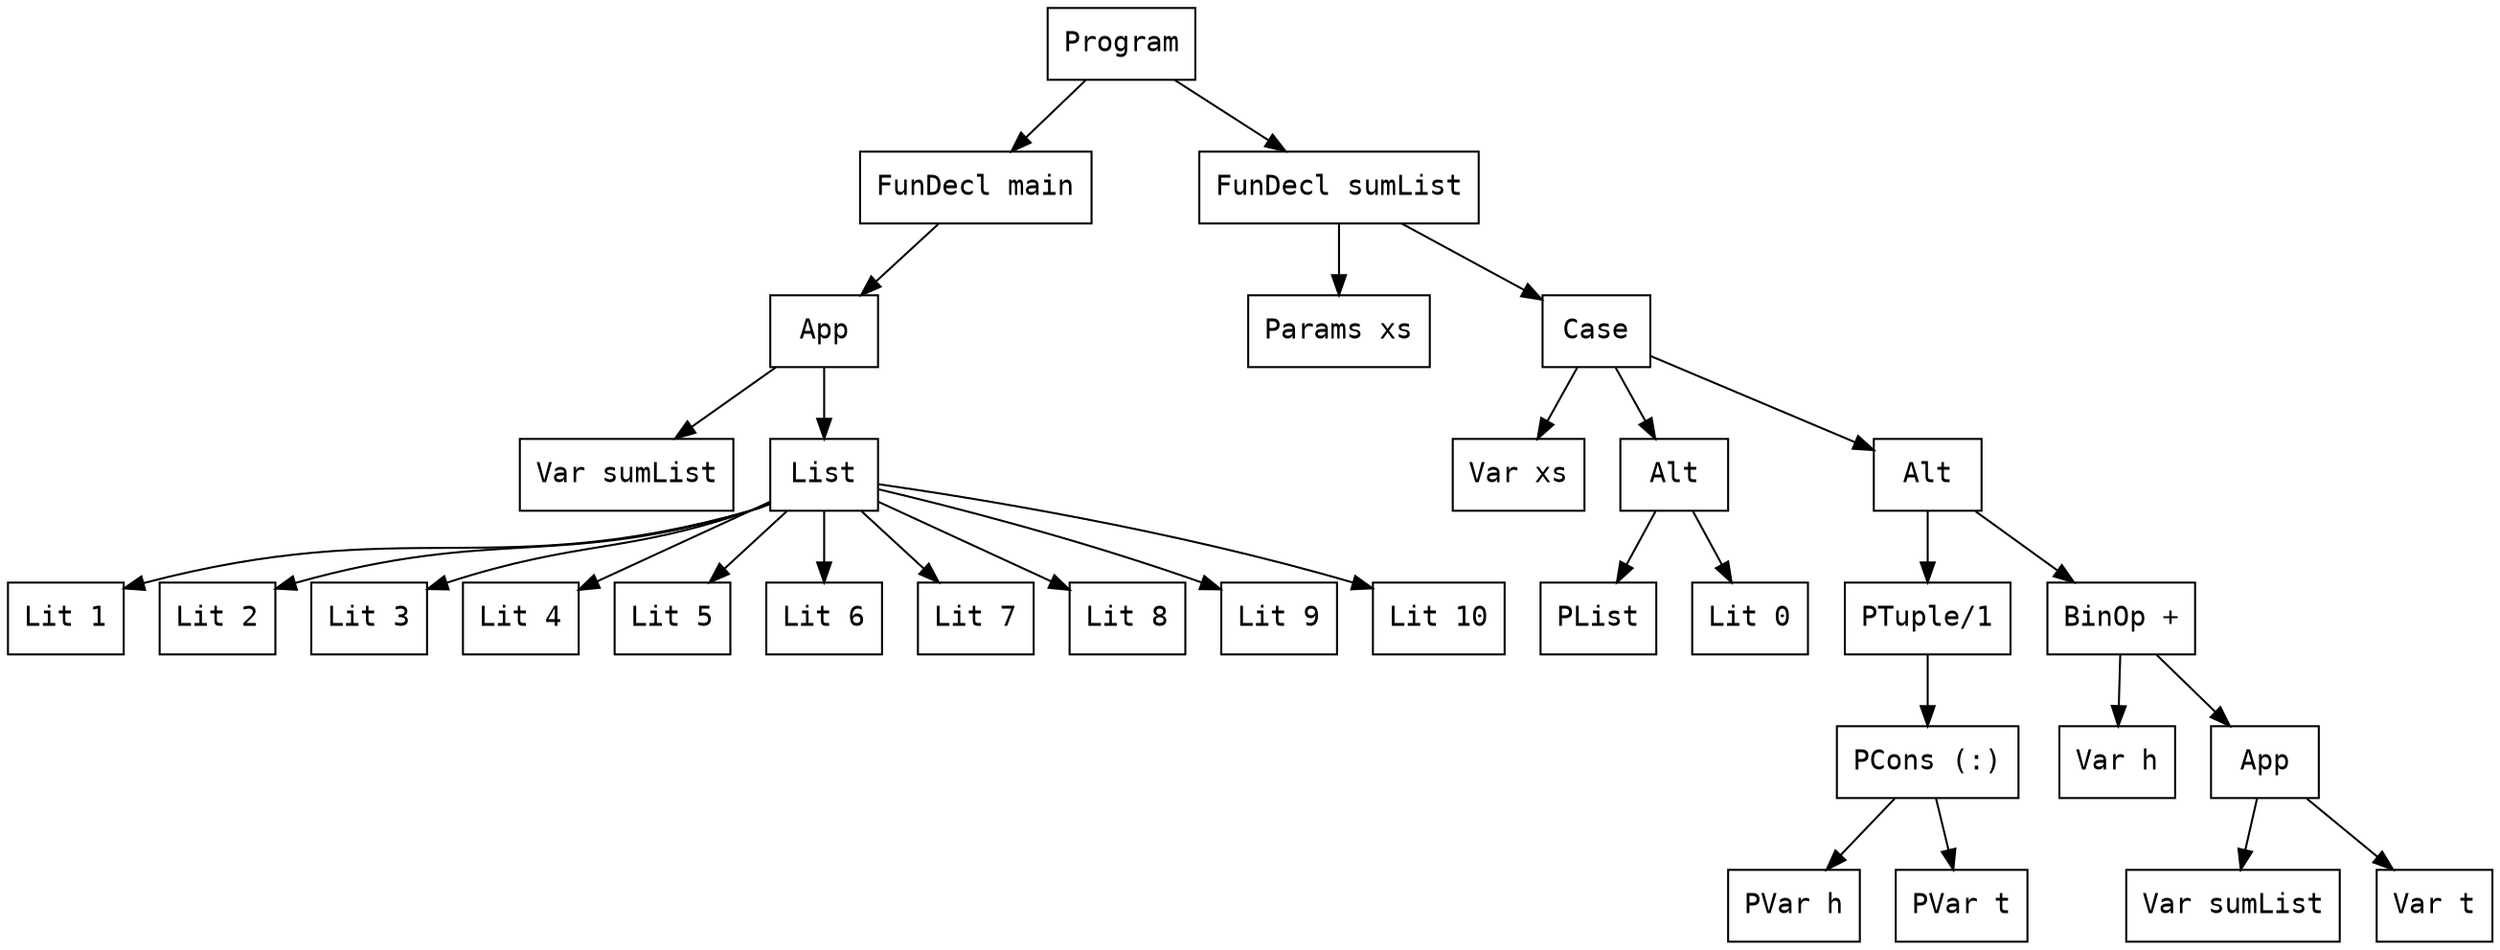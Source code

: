 digraph AST {
  rankdir=TB;
  node [shape=box,fontname="monospace"];
  0 [shape=box,label="Program"];
  1 [shape=box,label="FunDecl main"];
  2 [shape=box,label="App"];
  3 [shape=box,label="Var sumList"];
  2 -> 3;
  4 [shape=box,label="List"];
  5 [shape=box,label="Lit 1"];
  4 -> 5;
  6 [shape=box,label="Lit 2"];
  4 -> 6;
  7 [shape=box,label="Lit 3"];
  4 -> 7;
  8 [shape=box,label="Lit 4"];
  4 -> 8;
  9 [shape=box,label="Lit 5"];
  4 -> 9;
  10 [shape=box,label="Lit 6"];
  4 -> 10;
  11 [shape=box,label="Lit 7"];
  4 -> 11;
  12 [shape=box,label="Lit 8"];
  4 -> 12;
  13 [shape=box,label="Lit 9"];
  4 -> 13;
  14 [shape=box,label="Lit 10"];
  4 -> 14;
  2 -> 4;
  1 -> 2;
  0 -> 1;
  15 [shape=box,label="FunDecl sumList"];
  16 [shape=box,label="Params xs"];
  15 -> 16;
  17 [shape=box,label="Case"];
  18 [shape=box,label="Var xs"];
  17 -> 18;
  19 [shape=box,label="Alt"];
  20 [shape=box,label="PList"];
  21 [shape=box,label="Lit 0"];
  19 -> 20;
  19 -> 21;
  17 -> 19;
  22 [shape=box,label="Alt"];
  23 [shape=box,label="PTuple/1"];
  24 [shape=box,label="PCons (:)"];
  25 [shape=box,label="PVar h"];
  26 [shape=box,label="PVar t"];
  24 -> 25;
  24 -> 26;
  23 -> 24;
  27 [shape=box,label="BinOp +"];
  28 [shape=box,label="Var h"];
  27 -> 28;
  29 [shape=box,label="App"];
  30 [shape=box,label="Var sumList"];
  29 -> 30;
  31 [shape=box,label="Var t"];
  29 -> 31;
  27 -> 29;
  22 -> 23;
  22 -> 27;
  17 -> 22;
  15 -> 17;
  0 -> 15;
}
